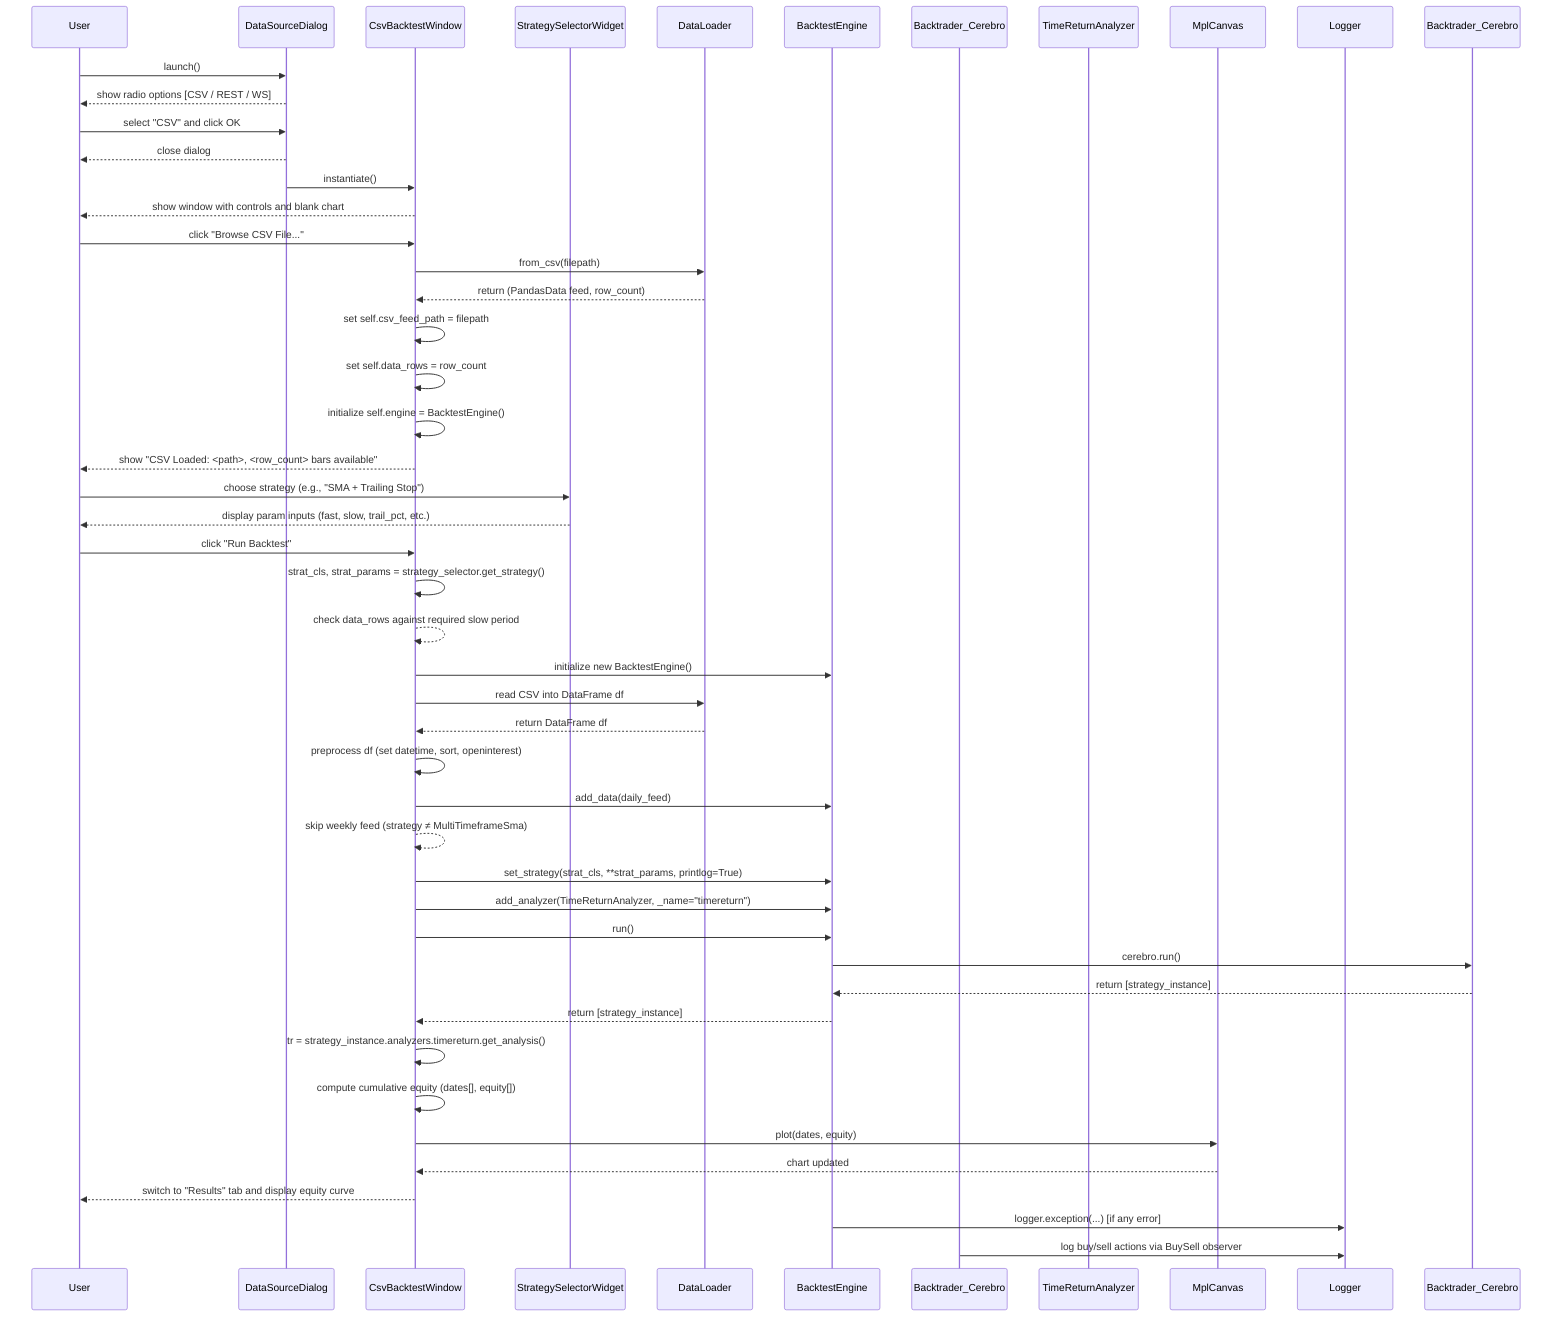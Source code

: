 sequenceDiagram
    participant User
    participant DataSourceDialog
    participant CsvBacktestWindow
    participant StrategySelectorWidget
    participant DataLoader
    participant BacktestEngine
    participant Cerebro as Backtrader_Cerebro
    participant Analyzer as TimeReturnAnalyzer
    participant MplCanvas
    participant Logger

    %% Application start
    User->>DataSourceDialog: launch()
    DataSourceDialog-->>User: show radio options [CSV / REST / WS]
    User->>DataSourceDialog: select "CSV" and click OK
    DataSourceDialog-->>User: close dialog
    DataSourceDialog->>CsvBacktestWindow: instantiate()
    CsvBacktestWindow-->>User: show window with controls and blank chart

    %% User loads CSV
    User->>CsvBacktestWindow: click "Browse CSV File..."
    CsvBacktestWindow->>DataLoader: from_csv(filepath)
    DataLoader-->>CsvBacktestWindow: return (PandasData feed, row_count)
    CsvBacktestWindow->>CsvBacktestWindow: set self.csv_feed_path = filepath
    CsvBacktestWindow->>CsvBacktestWindow: set self.data_rows = row_count
    CsvBacktestWindow->>CsvBacktestWindow: initialize self.engine = BacktestEngine()
    CsvBacktestWindow-->>User: show "CSV Loaded: <path>, <row_count> bars available"

    %% User selects strategy
    User->>StrategySelectorWidget: choose strategy (e.g., "SMA + Trailing Stop")
    StrategySelectorWidget-->>User: display param inputs (fast, slow, trail_pct, etc.)

    %% User clicks "Run Backtest"
    User->>CsvBacktestWindow: click "Run Backtest"
    CsvBacktestWindow->>CsvBacktestWindow: strat_cls, strat_params = strategy_selector.get_strategy()
    CsvBacktestWindow-->>CsvBacktestWindow: check data_rows against required slow period

    %% Attach data feed(s) to engine
    CsvBacktestWindow->>BacktestEngine: initialize new BacktestEngine()
    CsvBacktestWindow->>DataLoader: read CSV into DataFrame df
    DataLoader-->>CsvBacktestWindow: return DataFrame df
    CsvBacktestWindow->>CsvBacktestWindow: preprocess df (set datetime, sort, openinterest)
    CsvBacktestWindow->>BacktestEngine: add_data(daily_feed)
    CsvBacktestWindow-->>CsvBacktestWindow: skip weekly feed (strategy ≠ MultiTimeframeSma)

    %% Configure and run strategy
    CsvBacktestWindow->>BacktestEngine: set_strategy(strat_cls, **strat_params, printlog=True)
    CsvBacktestWindow->>BacktestEngine: add_analyzer(TimeReturnAnalyzer, _name="timereturn")
    CsvBacktestWindow->>BacktestEngine: run()
    BacktestEngine->>Backtrader_Cerebro: cerebro.run()
    Backtrader_Cerebro-->>BacktestEngine: return [strategy_instance]
    BacktestEngine-->>CsvBacktestWindow: return [strategy_instance]

    %% Extract TimeReturn and build equity curve
    CsvBacktestWindow->>CsvBacktestWindow: tr = strategy_instance.analyzers.timereturn.get_analysis()
    CsvBacktestWindow->>CsvBacktestWindow: compute cumulative equity (dates[], equity[])

    %% Plotting
    CsvBacktestWindow->>MplCanvas: plot(dates, equity)
    MplCanvas-->>CsvBacktestWindow: chart updated
    CsvBacktestWindow-->>User: switch to "Results" tab and display equity curve

    %% Logging path
    BacktestEngine->>Logger: logger.exception(...) [if any error]
    Cerebro->>Logger: log buy/sell actions via BuySell observer